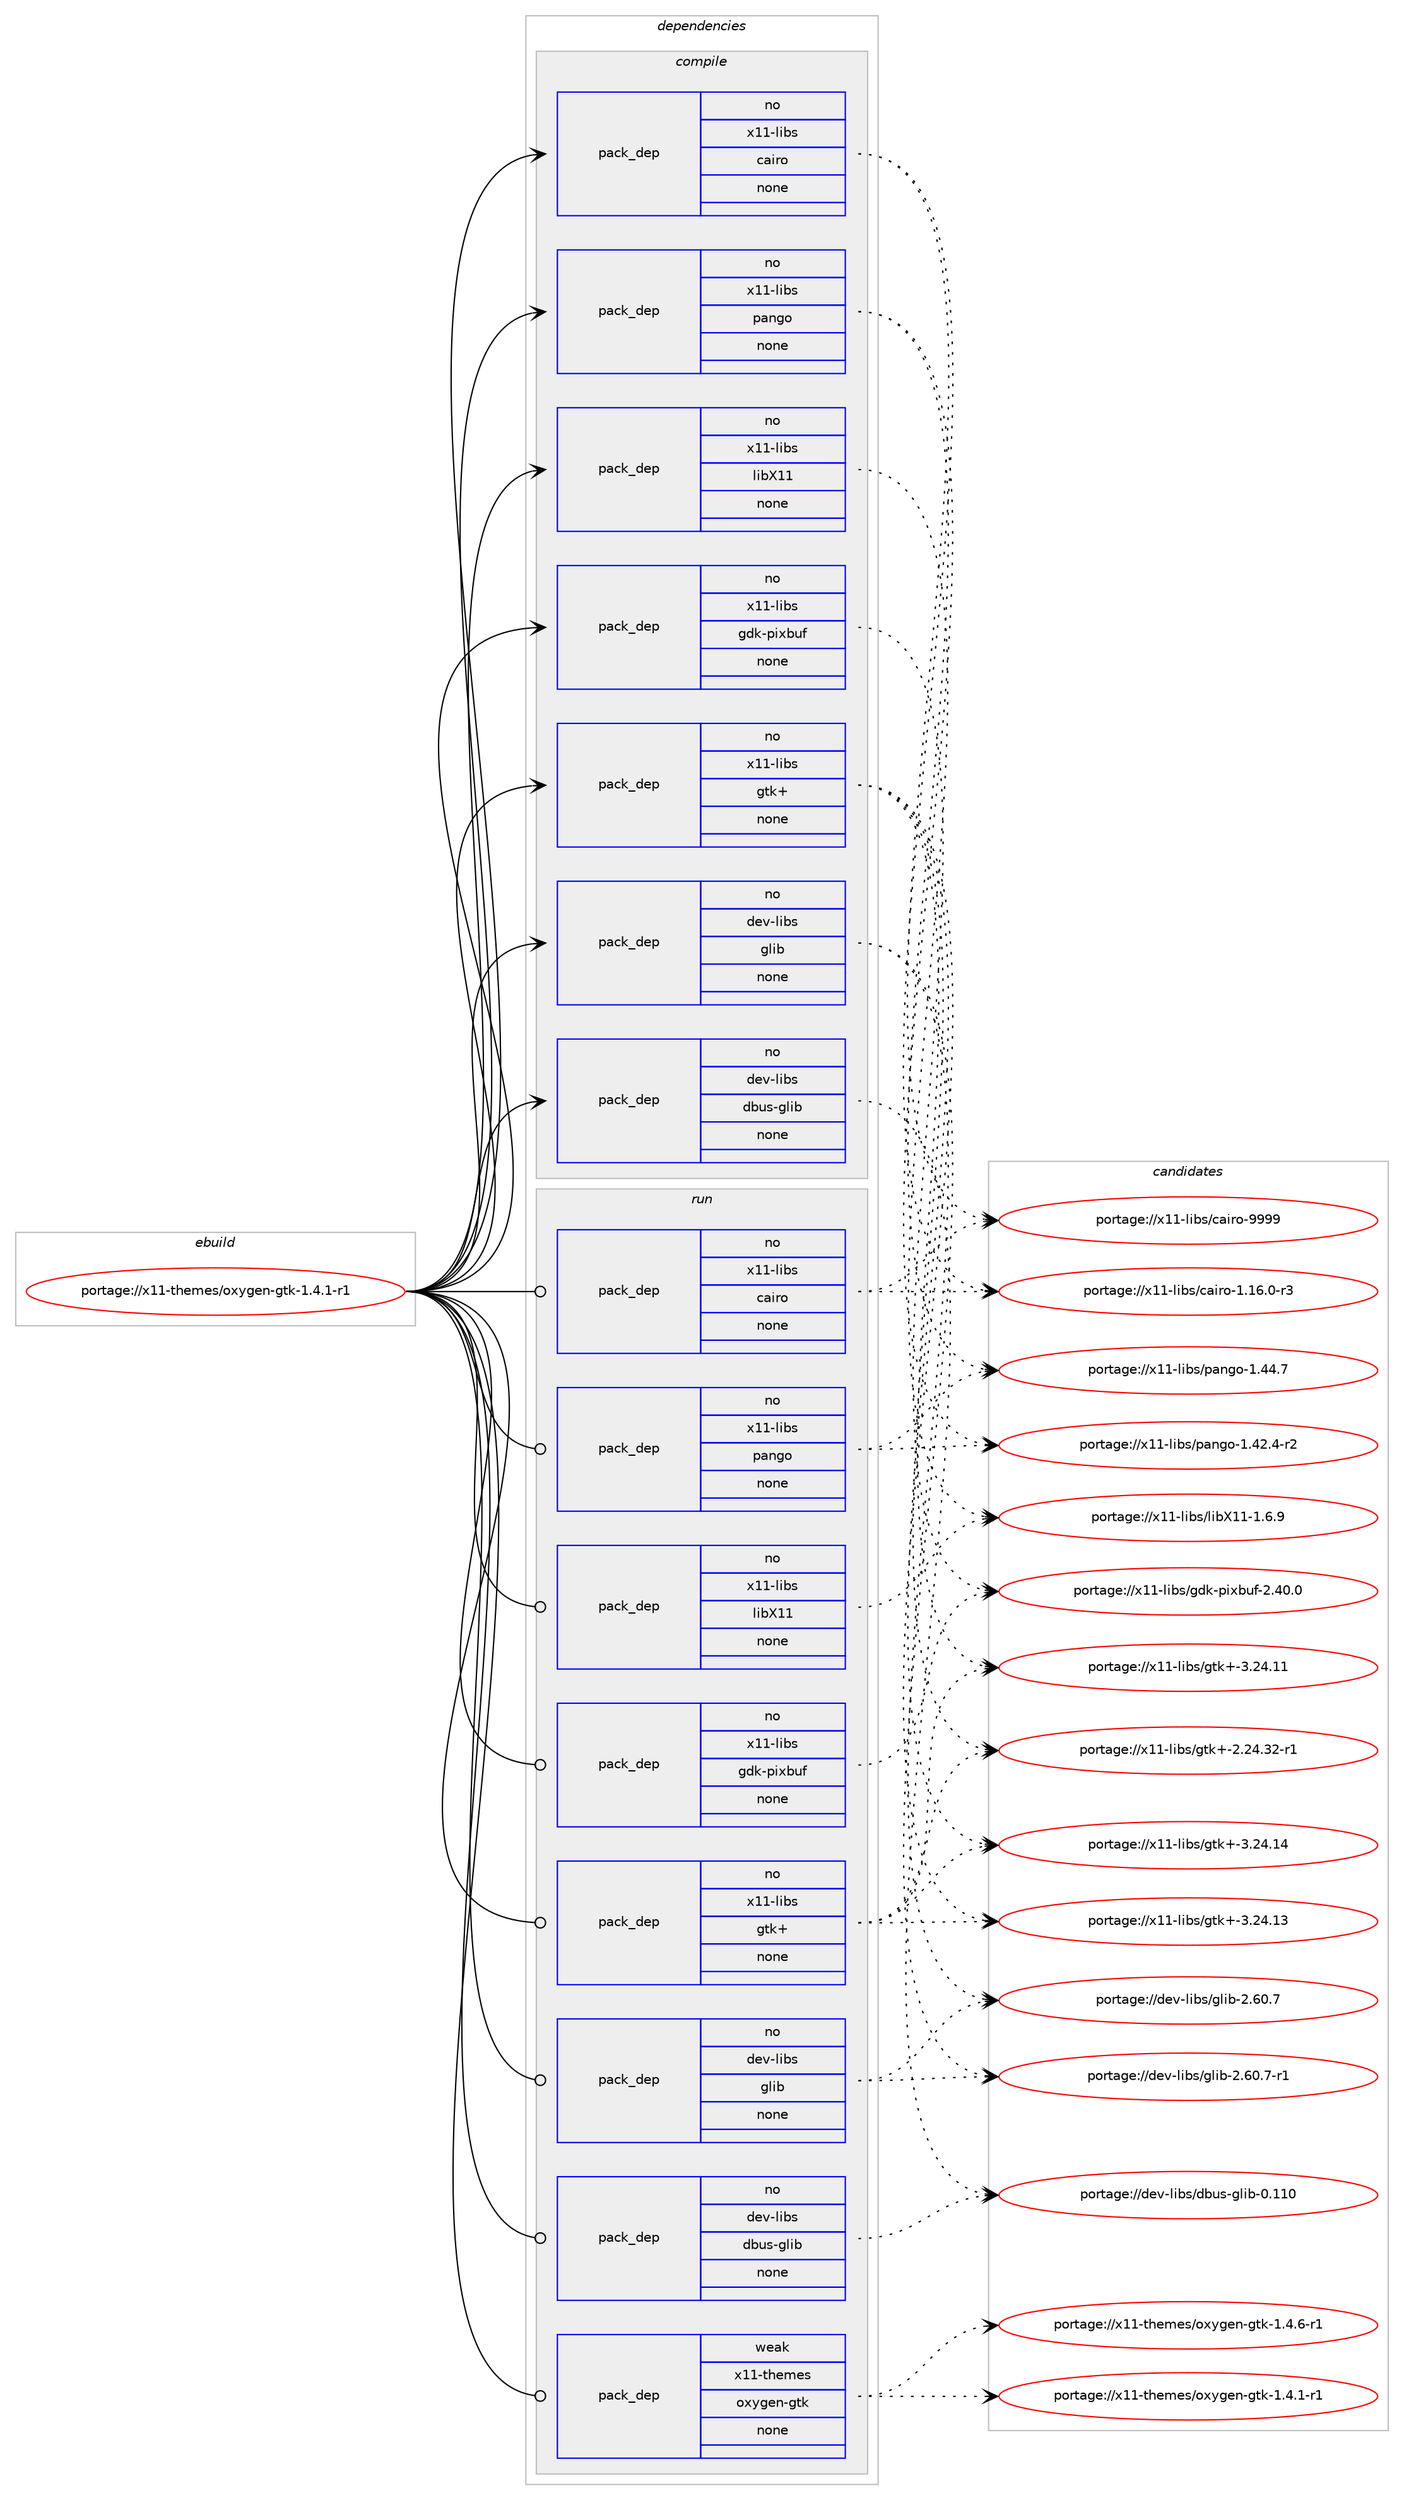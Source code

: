 digraph prolog {

# *************
# Graph options
# *************

newrank=true;
concentrate=true;
compound=true;
graph [rankdir=LR,fontname=Helvetica,fontsize=10,ranksep=1.5];#, ranksep=2.5, nodesep=0.2];
edge  [arrowhead=vee];
node  [fontname=Helvetica,fontsize=10];

# **********
# The ebuild
# **********

subgraph cluster_leftcol {
color=gray;
rank=same;
label=<<i>ebuild</i>>;
id [label="portage://x11-themes/oxygen-gtk-1.4.1-r1", color=red, width=4, href="../x11-themes/oxygen-gtk-1.4.1-r1.svg"];
}

# ****************
# The dependencies
# ****************

subgraph cluster_midcol {
color=gray;
label=<<i>dependencies</i>>;
subgraph cluster_compile {
fillcolor="#eeeeee";
style=filled;
label=<<i>compile</i>>;
subgraph pack4968 {
dependency6017 [label=<<TABLE BORDER="0" CELLBORDER="1" CELLSPACING="0" CELLPADDING="4" WIDTH="220"><TR><TD ROWSPAN="6" CELLPADDING="30">pack_dep</TD></TR><TR><TD WIDTH="110">no</TD></TR><TR><TD>dev-libs</TD></TR><TR><TD>dbus-glib</TD></TR><TR><TD>none</TD></TR><TR><TD></TD></TR></TABLE>>, shape=none, color=blue];
}
id:e -> dependency6017:w [weight=20,style="solid",arrowhead="vee"];
subgraph pack4969 {
dependency6018 [label=<<TABLE BORDER="0" CELLBORDER="1" CELLSPACING="0" CELLPADDING="4" WIDTH="220"><TR><TD ROWSPAN="6" CELLPADDING="30">pack_dep</TD></TR><TR><TD WIDTH="110">no</TD></TR><TR><TD>dev-libs</TD></TR><TR><TD>glib</TD></TR><TR><TD>none</TD></TR><TR><TD></TD></TR></TABLE>>, shape=none, color=blue];
}
id:e -> dependency6018:w [weight=20,style="solid",arrowhead="vee"];
subgraph pack4970 {
dependency6019 [label=<<TABLE BORDER="0" CELLBORDER="1" CELLSPACING="0" CELLPADDING="4" WIDTH="220"><TR><TD ROWSPAN="6" CELLPADDING="30">pack_dep</TD></TR><TR><TD WIDTH="110">no</TD></TR><TR><TD>x11-libs</TD></TR><TR><TD>cairo</TD></TR><TR><TD>none</TD></TR><TR><TD></TD></TR></TABLE>>, shape=none, color=blue];
}
id:e -> dependency6019:w [weight=20,style="solid",arrowhead="vee"];
subgraph pack4971 {
dependency6020 [label=<<TABLE BORDER="0" CELLBORDER="1" CELLSPACING="0" CELLPADDING="4" WIDTH="220"><TR><TD ROWSPAN="6" CELLPADDING="30">pack_dep</TD></TR><TR><TD WIDTH="110">no</TD></TR><TR><TD>x11-libs</TD></TR><TR><TD>gdk-pixbuf</TD></TR><TR><TD>none</TD></TR><TR><TD></TD></TR></TABLE>>, shape=none, color=blue];
}
id:e -> dependency6020:w [weight=20,style="solid",arrowhead="vee"];
subgraph pack4972 {
dependency6021 [label=<<TABLE BORDER="0" CELLBORDER="1" CELLSPACING="0" CELLPADDING="4" WIDTH="220"><TR><TD ROWSPAN="6" CELLPADDING="30">pack_dep</TD></TR><TR><TD WIDTH="110">no</TD></TR><TR><TD>x11-libs</TD></TR><TR><TD>gtk+</TD></TR><TR><TD>none</TD></TR><TR><TD></TD></TR></TABLE>>, shape=none, color=blue];
}
id:e -> dependency6021:w [weight=20,style="solid",arrowhead="vee"];
subgraph pack4973 {
dependency6022 [label=<<TABLE BORDER="0" CELLBORDER="1" CELLSPACING="0" CELLPADDING="4" WIDTH="220"><TR><TD ROWSPAN="6" CELLPADDING="30">pack_dep</TD></TR><TR><TD WIDTH="110">no</TD></TR><TR><TD>x11-libs</TD></TR><TR><TD>libX11</TD></TR><TR><TD>none</TD></TR><TR><TD></TD></TR></TABLE>>, shape=none, color=blue];
}
id:e -> dependency6022:w [weight=20,style="solid",arrowhead="vee"];
subgraph pack4974 {
dependency6023 [label=<<TABLE BORDER="0" CELLBORDER="1" CELLSPACING="0" CELLPADDING="4" WIDTH="220"><TR><TD ROWSPAN="6" CELLPADDING="30">pack_dep</TD></TR><TR><TD WIDTH="110">no</TD></TR><TR><TD>x11-libs</TD></TR><TR><TD>pango</TD></TR><TR><TD>none</TD></TR><TR><TD></TD></TR></TABLE>>, shape=none, color=blue];
}
id:e -> dependency6023:w [weight=20,style="solid",arrowhead="vee"];
}
subgraph cluster_compileandrun {
fillcolor="#eeeeee";
style=filled;
label=<<i>compile and run</i>>;
}
subgraph cluster_run {
fillcolor="#eeeeee";
style=filled;
label=<<i>run</i>>;
subgraph pack4975 {
dependency6024 [label=<<TABLE BORDER="0" CELLBORDER="1" CELLSPACING="0" CELLPADDING="4" WIDTH="220"><TR><TD ROWSPAN="6" CELLPADDING="30">pack_dep</TD></TR><TR><TD WIDTH="110">no</TD></TR><TR><TD>dev-libs</TD></TR><TR><TD>dbus-glib</TD></TR><TR><TD>none</TD></TR><TR><TD></TD></TR></TABLE>>, shape=none, color=blue];
}
id:e -> dependency6024:w [weight=20,style="solid",arrowhead="odot"];
subgraph pack4976 {
dependency6025 [label=<<TABLE BORDER="0" CELLBORDER="1" CELLSPACING="0" CELLPADDING="4" WIDTH="220"><TR><TD ROWSPAN="6" CELLPADDING="30">pack_dep</TD></TR><TR><TD WIDTH="110">no</TD></TR><TR><TD>dev-libs</TD></TR><TR><TD>glib</TD></TR><TR><TD>none</TD></TR><TR><TD></TD></TR></TABLE>>, shape=none, color=blue];
}
id:e -> dependency6025:w [weight=20,style="solid",arrowhead="odot"];
subgraph pack4977 {
dependency6026 [label=<<TABLE BORDER="0" CELLBORDER="1" CELLSPACING="0" CELLPADDING="4" WIDTH="220"><TR><TD ROWSPAN="6" CELLPADDING="30">pack_dep</TD></TR><TR><TD WIDTH="110">no</TD></TR><TR><TD>x11-libs</TD></TR><TR><TD>cairo</TD></TR><TR><TD>none</TD></TR><TR><TD></TD></TR></TABLE>>, shape=none, color=blue];
}
id:e -> dependency6026:w [weight=20,style="solid",arrowhead="odot"];
subgraph pack4978 {
dependency6027 [label=<<TABLE BORDER="0" CELLBORDER="1" CELLSPACING="0" CELLPADDING="4" WIDTH="220"><TR><TD ROWSPAN="6" CELLPADDING="30">pack_dep</TD></TR><TR><TD WIDTH="110">no</TD></TR><TR><TD>x11-libs</TD></TR><TR><TD>gdk-pixbuf</TD></TR><TR><TD>none</TD></TR><TR><TD></TD></TR></TABLE>>, shape=none, color=blue];
}
id:e -> dependency6027:w [weight=20,style="solid",arrowhead="odot"];
subgraph pack4979 {
dependency6028 [label=<<TABLE BORDER="0" CELLBORDER="1" CELLSPACING="0" CELLPADDING="4" WIDTH="220"><TR><TD ROWSPAN="6" CELLPADDING="30">pack_dep</TD></TR><TR><TD WIDTH="110">no</TD></TR><TR><TD>x11-libs</TD></TR><TR><TD>gtk+</TD></TR><TR><TD>none</TD></TR><TR><TD></TD></TR></TABLE>>, shape=none, color=blue];
}
id:e -> dependency6028:w [weight=20,style="solid",arrowhead="odot"];
subgraph pack4980 {
dependency6029 [label=<<TABLE BORDER="0" CELLBORDER="1" CELLSPACING="0" CELLPADDING="4" WIDTH="220"><TR><TD ROWSPAN="6" CELLPADDING="30">pack_dep</TD></TR><TR><TD WIDTH="110">no</TD></TR><TR><TD>x11-libs</TD></TR><TR><TD>libX11</TD></TR><TR><TD>none</TD></TR><TR><TD></TD></TR></TABLE>>, shape=none, color=blue];
}
id:e -> dependency6029:w [weight=20,style="solid",arrowhead="odot"];
subgraph pack4981 {
dependency6030 [label=<<TABLE BORDER="0" CELLBORDER="1" CELLSPACING="0" CELLPADDING="4" WIDTH="220"><TR><TD ROWSPAN="6" CELLPADDING="30">pack_dep</TD></TR><TR><TD WIDTH="110">no</TD></TR><TR><TD>x11-libs</TD></TR><TR><TD>pango</TD></TR><TR><TD>none</TD></TR><TR><TD></TD></TR></TABLE>>, shape=none, color=blue];
}
id:e -> dependency6030:w [weight=20,style="solid",arrowhead="odot"];
subgraph pack4982 {
dependency6031 [label=<<TABLE BORDER="0" CELLBORDER="1" CELLSPACING="0" CELLPADDING="4" WIDTH="220"><TR><TD ROWSPAN="6" CELLPADDING="30">pack_dep</TD></TR><TR><TD WIDTH="110">weak</TD></TR><TR><TD>x11-themes</TD></TR><TR><TD>oxygen-gtk</TD></TR><TR><TD>none</TD></TR><TR><TD></TD></TR></TABLE>>, shape=none, color=blue];
}
id:e -> dependency6031:w [weight=20,style="solid",arrowhead="odot"];
}
}

# **************
# The candidates
# **************

subgraph cluster_choices {
rank=same;
color=gray;
label=<<i>candidates</i>>;

subgraph choice4968 {
color=black;
nodesep=1;
choice100101118451081059811547100981171154510310810598454846494948 [label="portage://dev-libs/dbus-glib-0.110", color=red, width=4,href="../dev-libs/dbus-glib-0.110.svg"];
dependency6017:e -> choice100101118451081059811547100981171154510310810598454846494948:w [style=dotted,weight="100"];
}
subgraph choice4969 {
color=black;
nodesep=1;
choice10010111845108105981154710310810598455046544846554511449 [label="portage://dev-libs/glib-2.60.7-r1", color=red, width=4,href="../dev-libs/glib-2.60.7-r1.svg"];
choice1001011184510810598115471031081059845504654484655 [label="portage://dev-libs/glib-2.60.7", color=red, width=4,href="../dev-libs/glib-2.60.7.svg"];
dependency6018:e -> choice10010111845108105981154710310810598455046544846554511449:w [style=dotted,weight="100"];
dependency6018:e -> choice1001011184510810598115471031081059845504654484655:w [style=dotted,weight="100"];
}
subgraph choice4970 {
color=black;
nodesep=1;
choice120494945108105981154799971051141114557575757 [label="portage://x11-libs/cairo-9999", color=red, width=4,href="../x11-libs/cairo-9999.svg"];
choice12049494510810598115479997105114111454946495446484511451 [label="portage://x11-libs/cairo-1.16.0-r3", color=red, width=4,href="../x11-libs/cairo-1.16.0-r3.svg"];
dependency6019:e -> choice120494945108105981154799971051141114557575757:w [style=dotted,weight="100"];
dependency6019:e -> choice12049494510810598115479997105114111454946495446484511451:w [style=dotted,weight="100"];
}
subgraph choice4971 {
color=black;
nodesep=1;
choice1204949451081059811547103100107451121051209811710245504652484648 [label="portage://x11-libs/gdk-pixbuf-2.40.0", color=red, width=4,href="../x11-libs/gdk-pixbuf-2.40.0.svg"];
dependency6020:e -> choice1204949451081059811547103100107451121051209811710245504652484648:w [style=dotted,weight="100"];
}
subgraph choice4972 {
color=black;
nodesep=1;
choice1204949451081059811547103116107434551465052464952 [label="portage://x11-libs/gtk+-3.24.14", color=red, width=4,href="../x11-libs/gtk+-3.24.14.svg"];
choice1204949451081059811547103116107434551465052464951 [label="portage://x11-libs/gtk+-3.24.13", color=red, width=4,href="../x11-libs/gtk+-3.24.13.svg"];
choice1204949451081059811547103116107434551465052464949 [label="portage://x11-libs/gtk+-3.24.11", color=red, width=4,href="../x11-libs/gtk+-3.24.11.svg"];
choice12049494510810598115471031161074345504650524651504511449 [label="portage://x11-libs/gtk+-2.24.32-r1", color=red, width=4,href="../x11-libs/gtk+-2.24.32-r1.svg"];
dependency6021:e -> choice1204949451081059811547103116107434551465052464952:w [style=dotted,weight="100"];
dependency6021:e -> choice1204949451081059811547103116107434551465052464951:w [style=dotted,weight="100"];
dependency6021:e -> choice1204949451081059811547103116107434551465052464949:w [style=dotted,weight="100"];
dependency6021:e -> choice12049494510810598115471031161074345504650524651504511449:w [style=dotted,weight="100"];
}
subgraph choice4973 {
color=black;
nodesep=1;
choice120494945108105981154710810598884949454946544657 [label="portage://x11-libs/libX11-1.6.9", color=red, width=4,href="../x11-libs/libX11-1.6.9.svg"];
dependency6022:e -> choice120494945108105981154710810598884949454946544657:w [style=dotted,weight="100"];
}
subgraph choice4974 {
color=black;
nodesep=1;
choice12049494510810598115471129711010311145494652524655 [label="portage://x11-libs/pango-1.44.7", color=red, width=4,href="../x11-libs/pango-1.44.7.svg"];
choice120494945108105981154711297110103111454946525046524511450 [label="portage://x11-libs/pango-1.42.4-r2", color=red, width=4,href="../x11-libs/pango-1.42.4-r2.svg"];
dependency6023:e -> choice12049494510810598115471129711010311145494652524655:w [style=dotted,weight="100"];
dependency6023:e -> choice120494945108105981154711297110103111454946525046524511450:w [style=dotted,weight="100"];
}
subgraph choice4975 {
color=black;
nodesep=1;
choice100101118451081059811547100981171154510310810598454846494948 [label="portage://dev-libs/dbus-glib-0.110", color=red, width=4,href="../dev-libs/dbus-glib-0.110.svg"];
dependency6024:e -> choice100101118451081059811547100981171154510310810598454846494948:w [style=dotted,weight="100"];
}
subgraph choice4976 {
color=black;
nodesep=1;
choice10010111845108105981154710310810598455046544846554511449 [label="portage://dev-libs/glib-2.60.7-r1", color=red, width=4,href="../dev-libs/glib-2.60.7-r1.svg"];
choice1001011184510810598115471031081059845504654484655 [label="portage://dev-libs/glib-2.60.7", color=red, width=4,href="../dev-libs/glib-2.60.7.svg"];
dependency6025:e -> choice10010111845108105981154710310810598455046544846554511449:w [style=dotted,weight="100"];
dependency6025:e -> choice1001011184510810598115471031081059845504654484655:w [style=dotted,weight="100"];
}
subgraph choice4977 {
color=black;
nodesep=1;
choice120494945108105981154799971051141114557575757 [label="portage://x11-libs/cairo-9999", color=red, width=4,href="../x11-libs/cairo-9999.svg"];
choice12049494510810598115479997105114111454946495446484511451 [label="portage://x11-libs/cairo-1.16.0-r3", color=red, width=4,href="../x11-libs/cairo-1.16.0-r3.svg"];
dependency6026:e -> choice120494945108105981154799971051141114557575757:w [style=dotted,weight="100"];
dependency6026:e -> choice12049494510810598115479997105114111454946495446484511451:w [style=dotted,weight="100"];
}
subgraph choice4978 {
color=black;
nodesep=1;
choice1204949451081059811547103100107451121051209811710245504652484648 [label="portage://x11-libs/gdk-pixbuf-2.40.0", color=red, width=4,href="../x11-libs/gdk-pixbuf-2.40.0.svg"];
dependency6027:e -> choice1204949451081059811547103100107451121051209811710245504652484648:w [style=dotted,weight="100"];
}
subgraph choice4979 {
color=black;
nodesep=1;
choice1204949451081059811547103116107434551465052464952 [label="portage://x11-libs/gtk+-3.24.14", color=red, width=4,href="../x11-libs/gtk+-3.24.14.svg"];
choice1204949451081059811547103116107434551465052464951 [label="portage://x11-libs/gtk+-3.24.13", color=red, width=4,href="../x11-libs/gtk+-3.24.13.svg"];
choice1204949451081059811547103116107434551465052464949 [label="portage://x11-libs/gtk+-3.24.11", color=red, width=4,href="../x11-libs/gtk+-3.24.11.svg"];
choice12049494510810598115471031161074345504650524651504511449 [label="portage://x11-libs/gtk+-2.24.32-r1", color=red, width=4,href="../x11-libs/gtk+-2.24.32-r1.svg"];
dependency6028:e -> choice1204949451081059811547103116107434551465052464952:w [style=dotted,weight="100"];
dependency6028:e -> choice1204949451081059811547103116107434551465052464951:w [style=dotted,weight="100"];
dependency6028:e -> choice1204949451081059811547103116107434551465052464949:w [style=dotted,weight="100"];
dependency6028:e -> choice12049494510810598115471031161074345504650524651504511449:w [style=dotted,weight="100"];
}
subgraph choice4980 {
color=black;
nodesep=1;
choice120494945108105981154710810598884949454946544657 [label="portage://x11-libs/libX11-1.6.9", color=red, width=4,href="../x11-libs/libX11-1.6.9.svg"];
dependency6029:e -> choice120494945108105981154710810598884949454946544657:w [style=dotted,weight="100"];
}
subgraph choice4981 {
color=black;
nodesep=1;
choice12049494510810598115471129711010311145494652524655 [label="portage://x11-libs/pango-1.44.7", color=red, width=4,href="../x11-libs/pango-1.44.7.svg"];
choice120494945108105981154711297110103111454946525046524511450 [label="portage://x11-libs/pango-1.42.4-r2", color=red, width=4,href="../x11-libs/pango-1.42.4-r2.svg"];
dependency6030:e -> choice12049494510810598115471129711010311145494652524655:w [style=dotted,weight="100"];
dependency6030:e -> choice120494945108105981154711297110103111454946525046524511450:w [style=dotted,weight="100"];
}
subgraph choice4982 {
color=black;
nodesep=1;
choice12049494511610410110910111547111120121103101110451031161074549465246544511449 [label="portage://x11-themes/oxygen-gtk-1.4.6-r1", color=red, width=4,href="../x11-themes/oxygen-gtk-1.4.6-r1.svg"];
choice12049494511610410110910111547111120121103101110451031161074549465246494511449 [label="portage://x11-themes/oxygen-gtk-1.4.1-r1", color=red, width=4,href="../x11-themes/oxygen-gtk-1.4.1-r1.svg"];
dependency6031:e -> choice12049494511610410110910111547111120121103101110451031161074549465246544511449:w [style=dotted,weight="100"];
dependency6031:e -> choice12049494511610410110910111547111120121103101110451031161074549465246494511449:w [style=dotted,weight="100"];
}
}

}

